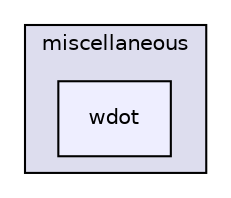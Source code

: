 digraph "applications/utilities/postProcessing/miscellaneous/wdot" {
  bgcolor=transparent;
  compound=true
  node [ fontsize="10", fontname="Helvetica"];
  edge [ labelfontsize="10", labelfontname="Helvetica"];
  subgraph clusterdir_2e3c7ef0b2b6965fe976cda0e513e145 {
    graph [ bgcolor="#ddddee", pencolor="black", label="miscellaneous" fontname="Helvetica", fontsize="10", URL="dir_2e3c7ef0b2b6965fe976cda0e513e145.html"]
  dir_6156acef6dac4fb5fe111a255979675a [shape=box, label="wdot", style="filled", fillcolor="#eeeeff", pencolor="black", URL="dir_6156acef6dac4fb5fe111a255979675a.html"];
  }
}

